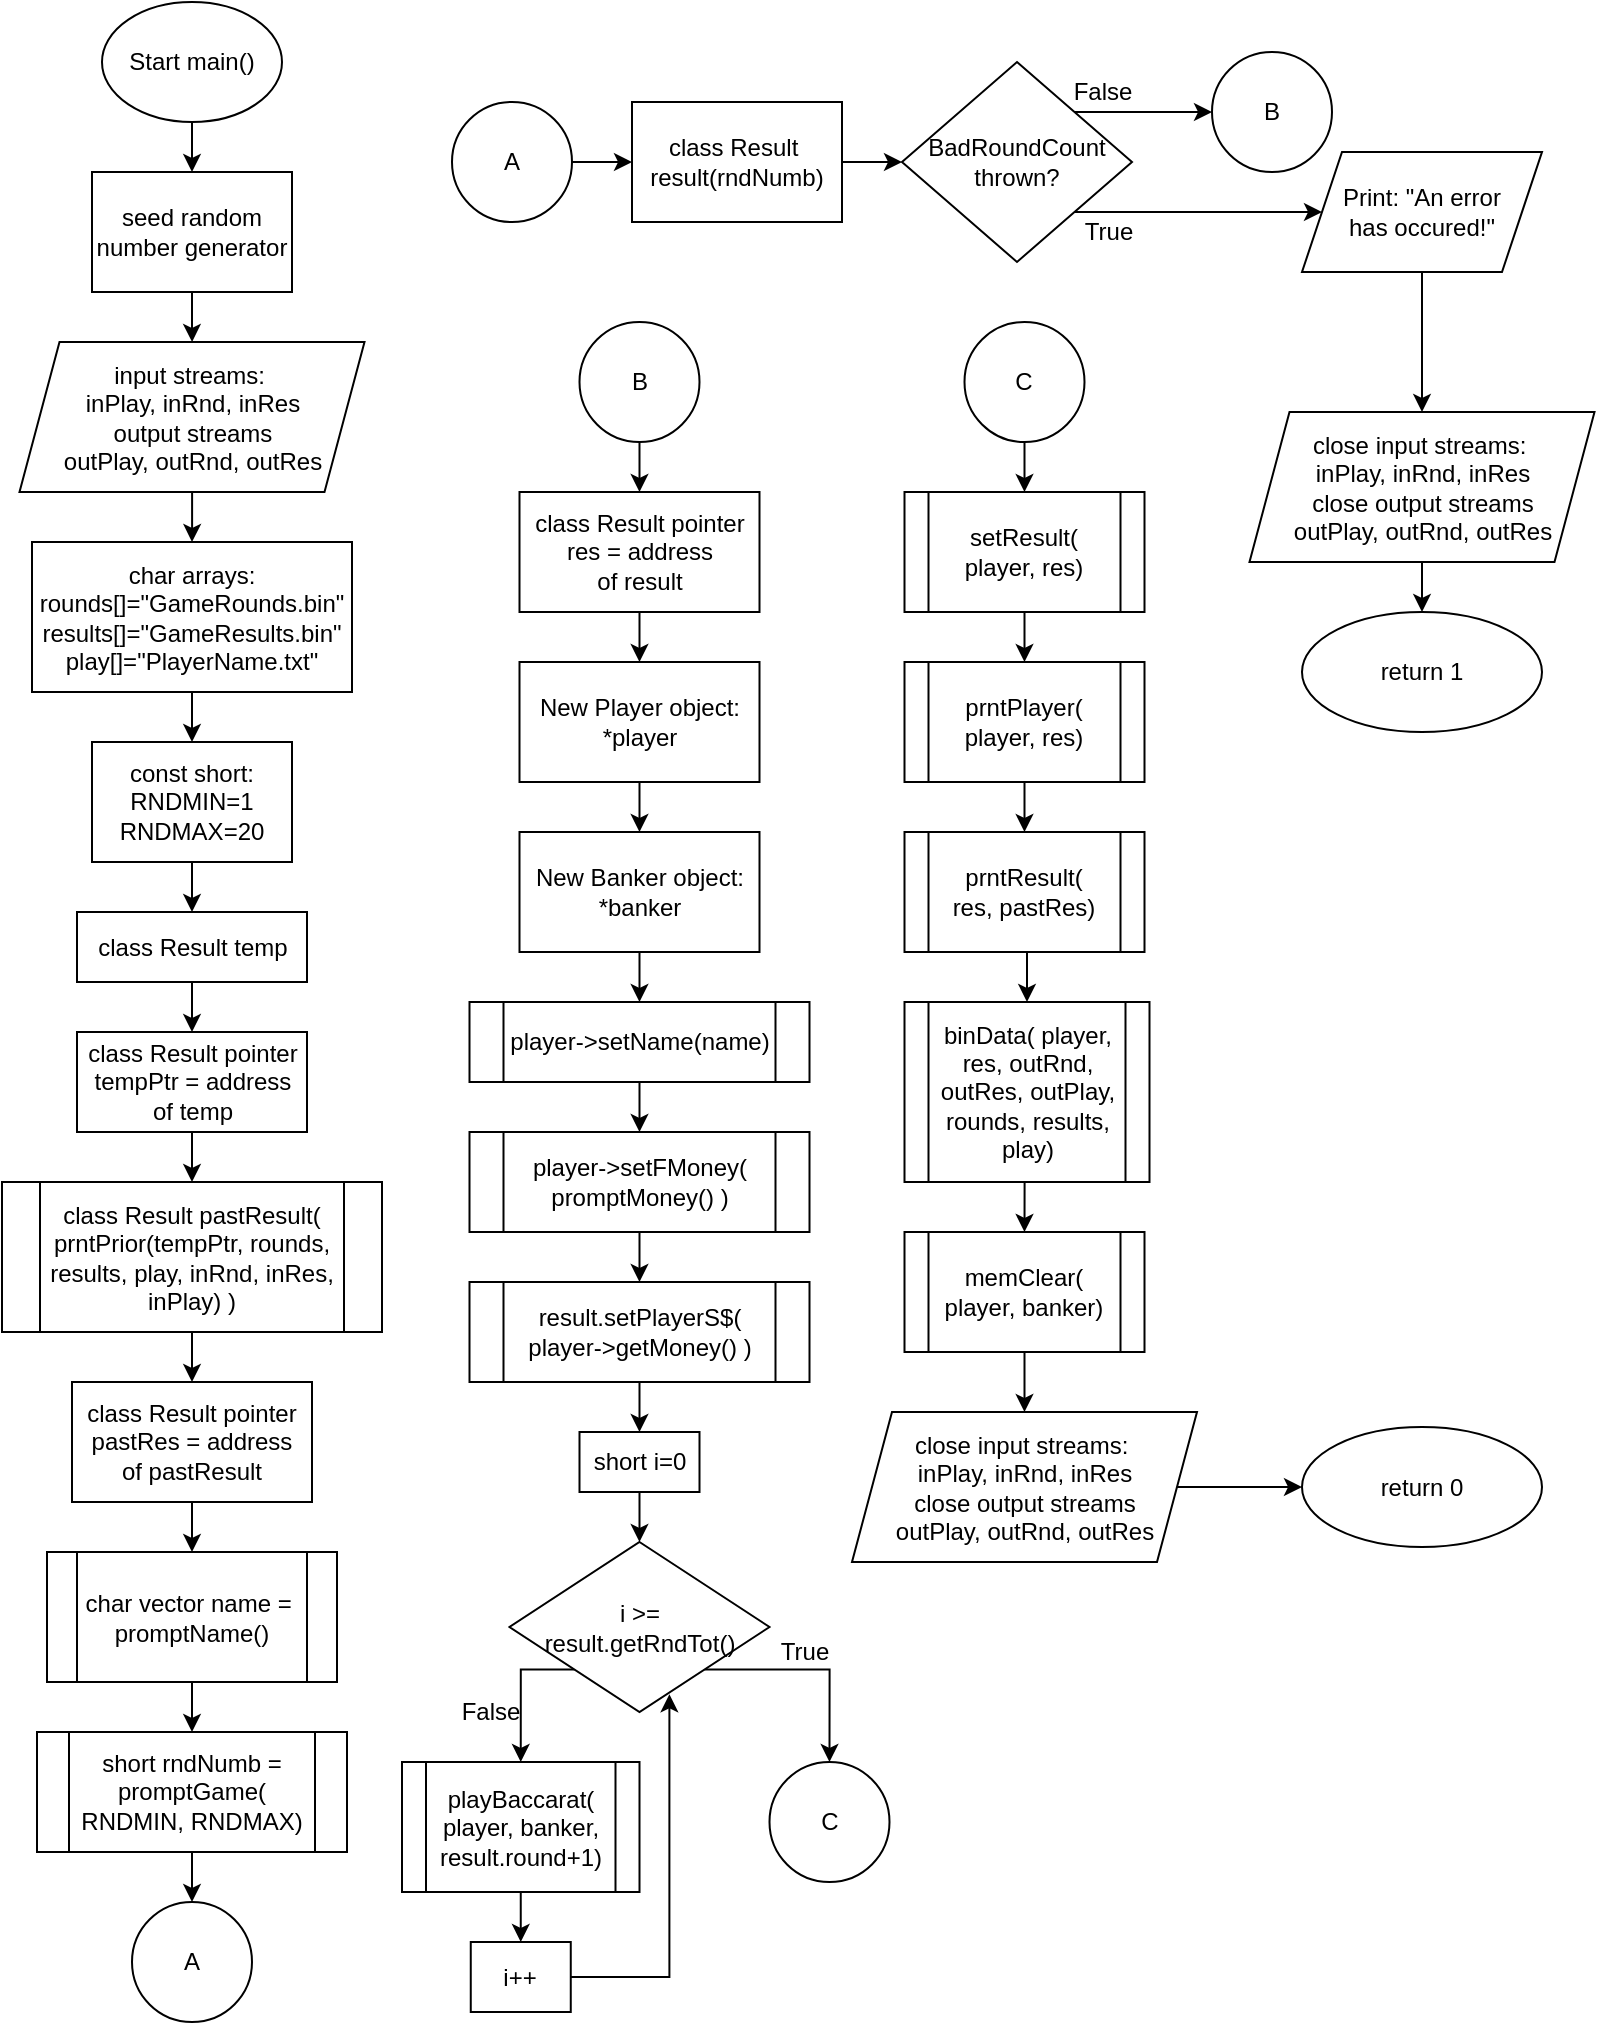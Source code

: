 <mxfile version="14.6.13" type="device" pages="2"><diagram id="oAMzhx9rDf8XQHEQ2pfY" name="Page-1"><mxGraphModel dx="1185" dy="673" grid="1" gridSize="5" guides="1" tooltips="1" connect="1" arrows="1" fold="1" page="1" pageScale="1" pageWidth="850" pageHeight="1100" math="0" shadow="0"><root><mxCell id="0"/><mxCell id="1" parent="0"/><mxCell id="jZcVyzIM0asL1sxj79M9-48" style="edgeStyle=orthogonalEdgeStyle;rounded=0;orthogonalLoop=1;jettySize=auto;html=1;exitX=0.5;exitY=1;exitDx=0;exitDy=0;entryX=0.5;entryY=0;entryDx=0;entryDy=0;" edge="1" parent="1" source="jZcVyzIM0asL1sxj79M9-1" target="jZcVyzIM0asL1sxj79M9-2"><mxGeometry relative="1" as="geometry"/></mxCell><mxCell id="jZcVyzIM0asL1sxj79M9-1" value="Start main()" style="ellipse;whiteSpace=wrap;html=1;" vertex="1" parent="1"><mxGeometry x="85" y="30" width="90" height="60" as="geometry"/></mxCell><mxCell id="jZcVyzIM0asL1sxj79M9-49" value="" style="edgeStyle=orthogonalEdgeStyle;rounded=0;orthogonalLoop=1;jettySize=auto;html=1;" edge="1" parent="1" source="jZcVyzIM0asL1sxj79M9-2" target="jZcVyzIM0asL1sxj79M9-4"><mxGeometry relative="1" as="geometry"/></mxCell><mxCell id="jZcVyzIM0asL1sxj79M9-2" value="seed random number generator" style="whiteSpace=wrap;html=1;" vertex="1" parent="1"><mxGeometry x="80" y="115" width="100" height="60" as="geometry"/></mxCell><mxCell id="jZcVyzIM0asL1sxj79M9-50" value="" style="edgeStyle=orthogonalEdgeStyle;rounded=0;orthogonalLoop=1;jettySize=auto;html=1;" edge="1" parent="1" source="jZcVyzIM0asL1sxj79M9-4" target="jZcVyzIM0asL1sxj79M9-5"><mxGeometry relative="1" as="geometry"/></mxCell><mxCell id="jZcVyzIM0asL1sxj79M9-4" value="&lt;div&gt;input streams:&amp;nbsp;&lt;/div&gt;&lt;div&gt;inPlay,&amp;nbsp;&lt;span&gt;inRnd,&amp;nbsp;&lt;/span&gt;&lt;span&gt;inRes&lt;/span&gt;&lt;/div&gt;&lt;div&gt;output streams&lt;/div&gt;&lt;div&gt;outPlay,&amp;nbsp;&lt;span&gt;outRnd,&lt;/span&gt;&lt;span&gt;&amp;nbsp;outRes&lt;/span&gt;&lt;/div&gt;" style="shape=parallelogram;perimeter=parallelogramPerimeter;whiteSpace=wrap;html=1;fixedSize=1;" vertex="1" parent="1"><mxGeometry x="43.75" y="200" width="172.5" height="75" as="geometry"/></mxCell><mxCell id="jZcVyzIM0asL1sxj79M9-51" value="" style="edgeStyle=orthogonalEdgeStyle;rounded=0;orthogonalLoop=1;jettySize=auto;html=1;entryX=0.5;entryY=0;entryDx=0;entryDy=0;" edge="1" parent="1" source="jZcVyzIM0asL1sxj79M9-5" target="jZcVyzIM0asL1sxj79M9-6"><mxGeometry relative="1" as="geometry"/></mxCell><mxCell id="jZcVyzIM0asL1sxj79M9-5" value="char arrays:&lt;br&gt;rounds[]=&quot;GameRounds.bin&quot;&lt;br&gt;results[]=&quot;GameResults.bin&quot;&lt;br&gt;play[]=&quot;PlayerName.txt&quot;" style="whiteSpace=wrap;html=1;" vertex="1" parent="1"><mxGeometry x="50" y="300" width="160" height="75" as="geometry"/></mxCell><mxCell id="jZcVyzIM0asL1sxj79M9-52" value="" style="edgeStyle=orthogonalEdgeStyle;rounded=0;orthogonalLoop=1;jettySize=auto;html=1;entryX=0.5;entryY=0;entryDx=0;entryDy=0;" edge="1" parent="1" source="jZcVyzIM0asL1sxj79M9-6" target="jZcVyzIM0asL1sxj79M9-7"><mxGeometry relative="1" as="geometry"/></mxCell><mxCell id="jZcVyzIM0asL1sxj79M9-6" value="const short:&lt;br&gt;RNDMIN=1&lt;br&gt;RNDMAX=20" style="whiteSpace=wrap;html=1;" vertex="1" parent="1"><mxGeometry x="80" y="400" width="100" height="60" as="geometry"/></mxCell><mxCell id="jZcVyzIM0asL1sxj79M9-53" style="edgeStyle=orthogonalEdgeStyle;rounded=0;orthogonalLoop=1;jettySize=auto;html=1;exitX=0.5;exitY=1;exitDx=0;exitDy=0;entryX=0.5;entryY=0;entryDx=0;entryDy=0;" edge="1" parent="1" source="jZcVyzIM0asL1sxj79M9-7" target="jZcVyzIM0asL1sxj79M9-8"><mxGeometry relative="1" as="geometry"/></mxCell><mxCell id="jZcVyzIM0asL1sxj79M9-7" value="class Result temp" style="whiteSpace=wrap;html=1;" vertex="1" parent="1"><mxGeometry x="72.5" y="485" width="115" height="35" as="geometry"/></mxCell><mxCell id="jZcVyzIM0asL1sxj79M9-54" style="edgeStyle=orthogonalEdgeStyle;rounded=0;orthogonalLoop=1;jettySize=auto;html=1;exitX=0.5;exitY=1;exitDx=0;exitDy=0;entryX=0.5;entryY=0;entryDx=0;entryDy=0;" edge="1" parent="1" source="jZcVyzIM0asL1sxj79M9-8" target="jZcVyzIM0asL1sxj79M9-9"><mxGeometry relative="1" as="geometry"/></mxCell><mxCell id="jZcVyzIM0asL1sxj79M9-8" value="class Result pointer tempPtr = address &lt;br&gt;of temp" style="whiteSpace=wrap;html=1;" vertex="1" parent="1"><mxGeometry x="72.5" y="545" width="115" height="50" as="geometry"/></mxCell><mxCell id="jZcVyzIM0asL1sxj79M9-55" style="edgeStyle=orthogonalEdgeStyle;rounded=0;orthogonalLoop=1;jettySize=auto;html=1;exitX=0.5;exitY=1;exitDx=0;exitDy=0;entryX=0.5;entryY=0;entryDx=0;entryDy=0;" edge="1" parent="1" source="jZcVyzIM0asL1sxj79M9-9" target="jZcVyzIM0asL1sxj79M9-10"><mxGeometry relative="1" as="geometry"/></mxCell><mxCell id="jZcVyzIM0asL1sxj79M9-9" value="class Result pastResult( prntPrior(tempPtr, rounds, results, play, inRnd, inRes, inPlay) )" style="shape=process;whiteSpace=wrap;html=1;backgroundOutline=1;" vertex="1" parent="1"><mxGeometry x="35" y="620" width="190" height="75" as="geometry"/></mxCell><mxCell id="jZcVyzIM0asL1sxj79M9-56" style="edgeStyle=orthogonalEdgeStyle;rounded=0;orthogonalLoop=1;jettySize=auto;html=1;exitX=0.5;exitY=1;exitDx=0;exitDy=0;entryX=0.5;entryY=0;entryDx=0;entryDy=0;" edge="1" parent="1" source="jZcVyzIM0asL1sxj79M9-10" target="jZcVyzIM0asL1sxj79M9-11"><mxGeometry relative="1" as="geometry"/></mxCell><mxCell id="jZcVyzIM0asL1sxj79M9-10" value="class Result pointer pastRes = address &lt;br&gt;of pastResult" style="whiteSpace=wrap;html=1;" vertex="1" parent="1"><mxGeometry x="70" y="720" width="120" height="60" as="geometry"/></mxCell><mxCell id="jZcVyzIM0asL1sxj79M9-57" style="edgeStyle=orthogonalEdgeStyle;rounded=0;orthogonalLoop=1;jettySize=auto;html=1;exitX=0.5;exitY=1;exitDx=0;exitDy=0;entryX=0.5;entryY=0;entryDx=0;entryDy=0;" edge="1" parent="1" source="jZcVyzIM0asL1sxj79M9-11" target="jZcVyzIM0asL1sxj79M9-12"><mxGeometry relative="1" as="geometry"/></mxCell><mxCell id="jZcVyzIM0asL1sxj79M9-11" value="char vector name =&amp;nbsp;&lt;br&gt;promptName()" style="shape=process;whiteSpace=wrap;html=1;backgroundOutline=1;" vertex="1" parent="1"><mxGeometry x="57.5" y="805" width="145" height="65" as="geometry"/></mxCell><mxCell id="jZcVyzIM0asL1sxj79M9-58" style="edgeStyle=orthogonalEdgeStyle;rounded=0;orthogonalLoop=1;jettySize=auto;html=1;exitX=0.5;exitY=1;exitDx=0;exitDy=0;entryX=0.5;entryY=0;entryDx=0;entryDy=0;" edge="1" parent="1" source="jZcVyzIM0asL1sxj79M9-12" target="jZcVyzIM0asL1sxj79M9-13"><mxGeometry relative="1" as="geometry"/></mxCell><mxCell id="jZcVyzIM0asL1sxj79M9-12" value="short rndNumb =&lt;br&gt;promptGame(&lt;br&gt;RNDMIN, RNDMAX)" style="shape=process;whiteSpace=wrap;html=1;backgroundOutline=1;" vertex="1" parent="1"><mxGeometry x="52.5" y="895" width="155" height="60" as="geometry"/></mxCell><mxCell id="jZcVyzIM0asL1sxj79M9-13" value="A" style="ellipse;whiteSpace=wrap;html=1;" vertex="1" parent="1"><mxGeometry x="100" y="980" width="60" height="60" as="geometry"/></mxCell><mxCell id="jZcVyzIM0asL1sxj79M9-59" style="edgeStyle=orthogonalEdgeStyle;rounded=0;orthogonalLoop=1;jettySize=auto;html=1;exitX=1;exitY=0.5;exitDx=0;exitDy=0;entryX=0;entryY=0.5;entryDx=0;entryDy=0;" edge="1" parent="1" source="jZcVyzIM0asL1sxj79M9-14" target="jZcVyzIM0asL1sxj79M9-15"><mxGeometry relative="1" as="geometry"/></mxCell><mxCell id="jZcVyzIM0asL1sxj79M9-14" value="A" style="ellipse;whiteSpace=wrap;html=1;" vertex="1" parent="1"><mxGeometry x="260" y="80" width="60" height="60" as="geometry"/></mxCell><mxCell id="jZcVyzIM0asL1sxj79M9-60" style="edgeStyle=orthogonalEdgeStyle;rounded=0;orthogonalLoop=1;jettySize=auto;html=1;exitX=1;exitY=0.5;exitDx=0;exitDy=0;entryX=0;entryY=0.5;entryDx=0;entryDy=0;" edge="1" parent="1" source="jZcVyzIM0asL1sxj79M9-15" target="jZcVyzIM0asL1sxj79M9-16"><mxGeometry relative="1" as="geometry"/></mxCell><mxCell id="jZcVyzIM0asL1sxj79M9-15" value="class Result&amp;nbsp;&lt;br&gt;result(rndNumb)" style="whiteSpace=wrap;html=1;" vertex="1" parent="1"><mxGeometry x="350" y="80" width="105" height="60" as="geometry"/></mxCell><mxCell id="jZcVyzIM0asL1sxj79M9-61" style="edgeStyle=orthogonalEdgeStyle;rounded=0;orthogonalLoop=1;jettySize=auto;html=1;exitX=1;exitY=0;exitDx=0;exitDy=0;entryX=0;entryY=0.5;entryDx=0;entryDy=0;" edge="1" parent="1" source="jZcVyzIM0asL1sxj79M9-16" target="jZcVyzIM0asL1sxj79M9-17"><mxGeometry relative="1" as="geometry"/></mxCell><mxCell id="jZcVyzIM0asL1sxj79M9-65" style="edgeStyle=orthogonalEdgeStyle;rounded=0;orthogonalLoop=1;jettySize=auto;html=1;exitX=1;exitY=1;exitDx=0;exitDy=0;entryX=0;entryY=0.5;entryDx=0;entryDy=0;" edge="1" parent="1" source="jZcVyzIM0asL1sxj79M9-16" target="jZcVyzIM0asL1sxj79M9-64"><mxGeometry relative="1" as="geometry"/></mxCell><mxCell id="jZcVyzIM0asL1sxj79M9-16" value="BadRoundCount&lt;br&gt;thrown?" style="rhombus;whiteSpace=wrap;html=1;" vertex="1" parent="1"><mxGeometry x="485" y="60" width="115" height="100" as="geometry"/></mxCell><mxCell id="jZcVyzIM0asL1sxj79M9-17" value="B" style="ellipse;whiteSpace=wrap;html=1;" vertex="1" parent="1"><mxGeometry x="640" y="55" width="60" height="60" as="geometry"/></mxCell><mxCell id="jZcVyzIM0asL1sxj79M9-68" style="edgeStyle=orthogonalEdgeStyle;rounded=0;orthogonalLoop=1;jettySize=auto;html=1;exitX=0.5;exitY=1;exitDx=0;exitDy=0;entryX=0.5;entryY=0;entryDx=0;entryDy=0;" edge="1" parent="1" source="jZcVyzIM0asL1sxj79M9-19" target="jZcVyzIM0asL1sxj79M9-22"><mxGeometry relative="1" as="geometry"/></mxCell><mxCell id="jZcVyzIM0asL1sxj79M9-19" value="B" style="ellipse;whiteSpace=wrap;html=1;" vertex="1" parent="1"><mxGeometry x="323.75" y="190" width="60" height="60" as="geometry"/></mxCell><mxCell id="jZcVyzIM0asL1sxj79M9-21" value="return 1" style="ellipse;whiteSpace=wrap;html=1;" vertex="1" parent="1"><mxGeometry x="685" y="335" width="120" height="60" as="geometry"/></mxCell><mxCell id="jZcVyzIM0asL1sxj79M9-69" style="edgeStyle=orthogonalEdgeStyle;rounded=0;orthogonalLoop=1;jettySize=auto;html=1;exitX=0.5;exitY=1;exitDx=0;exitDy=0;entryX=0.5;entryY=0;entryDx=0;entryDy=0;" edge="1" parent="1" source="jZcVyzIM0asL1sxj79M9-22" target="jZcVyzIM0asL1sxj79M9-23"><mxGeometry relative="1" as="geometry"/></mxCell><mxCell id="jZcVyzIM0asL1sxj79M9-22" value="class Result pointer res = address &lt;br&gt;of result" style="whiteSpace=wrap;html=1;" vertex="1" parent="1"><mxGeometry x="293.75" y="275" width="120" height="60" as="geometry"/></mxCell><mxCell id="jZcVyzIM0asL1sxj79M9-70" style="edgeStyle=orthogonalEdgeStyle;rounded=0;orthogonalLoop=1;jettySize=auto;html=1;exitX=0.5;exitY=1;exitDx=0;exitDy=0;entryX=0.5;entryY=0;entryDx=0;entryDy=0;" edge="1" parent="1" source="jZcVyzIM0asL1sxj79M9-23" target="jZcVyzIM0asL1sxj79M9-24"><mxGeometry relative="1" as="geometry"/></mxCell><mxCell id="jZcVyzIM0asL1sxj79M9-23" value="New Player object:&lt;br&gt;*player" style="whiteSpace=wrap;html=1;" vertex="1" parent="1"><mxGeometry x="293.75" y="360" width="120" height="60" as="geometry"/></mxCell><mxCell id="jZcVyzIM0asL1sxj79M9-71" style="edgeStyle=orthogonalEdgeStyle;rounded=0;orthogonalLoop=1;jettySize=auto;html=1;exitX=0.5;exitY=1;exitDx=0;exitDy=0;entryX=0.5;entryY=0;entryDx=0;entryDy=0;" edge="1" parent="1" source="jZcVyzIM0asL1sxj79M9-24" target="jZcVyzIM0asL1sxj79M9-25"><mxGeometry relative="1" as="geometry"/></mxCell><mxCell id="jZcVyzIM0asL1sxj79M9-24" value="New Banker object:&lt;br&gt;*banker" style="whiteSpace=wrap;html=1;" vertex="1" parent="1"><mxGeometry x="293.75" y="445" width="120" height="60" as="geometry"/></mxCell><mxCell id="jZcVyzIM0asL1sxj79M9-72" style="edgeStyle=orthogonalEdgeStyle;rounded=0;orthogonalLoop=1;jettySize=auto;html=1;exitX=0.5;exitY=1;exitDx=0;exitDy=0;entryX=0.5;entryY=0;entryDx=0;entryDy=0;" edge="1" parent="1" source="jZcVyzIM0asL1sxj79M9-25" target="jZcVyzIM0asL1sxj79M9-26"><mxGeometry relative="1" as="geometry"/></mxCell><mxCell id="jZcVyzIM0asL1sxj79M9-25" value="player-&amp;gt;setName(name)" style="shape=process;whiteSpace=wrap;html=1;backgroundOutline=1;" vertex="1" parent="1"><mxGeometry x="268.75" y="530" width="170" height="40" as="geometry"/></mxCell><mxCell id="jZcVyzIM0asL1sxj79M9-73" style="edgeStyle=orthogonalEdgeStyle;rounded=0;orthogonalLoop=1;jettySize=auto;html=1;exitX=0.5;exitY=1;exitDx=0;exitDy=0;entryX=0.5;entryY=0;entryDx=0;entryDy=0;" edge="1" parent="1" source="jZcVyzIM0asL1sxj79M9-26" target="jZcVyzIM0asL1sxj79M9-27"><mxGeometry relative="1" as="geometry"/></mxCell><mxCell id="jZcVyzIM0asL1sxj79M9-26" value="player-&amp;gt;setFMoney(&lt;br&gt;promptMoney() )" style="shape=process;whiteSpace=wrap;html=1;backgroundOutline=1;" vertex="1" parent="1"><mxGeometry x="268.75" y="595" width="170" height="50" as="geometry"/></mxCell><mxCell id="jZcVyzIM0asL1sxj79M9-74" style="edgeStyle=orthogonalEdgeStyle;rounded=0;orthogonalLoop=1;jettySize=auto;html=1;exitX=0.5;exitY=1;exitDx=0;exitDy=0;entryX=0.5;entryY=0;entryDx=0;entryDy=0;" edge="1" parent="1" source="jZcVyzIM0asL1sxj79M9-27" target="jZcVyzIM0asL1sxj79M9-28"><mxGeometry relative="1" as="geometry"/></mxCell><mxCell id="jZcVyzIM0asL1sxj79M9-27" value="result.setPlayerS$(&lt;br&gt;player-&amp;gt;getMoney() )" style="shape=process;whiteSpace=wrap;html=1;backgroundOutline=1;" vertex="1" parent="1"><mxGeometry x="268.75" y="670" width="170" height="50" as="geometry"/></mxCell><mxCell id="jZcVyzIM0asL1sxj79M9-75" style="edgeStyle=orthogonalEdgeStyle;rounded=0;orthogonalLoop=1;jettySize=auto;html=1;exitX=0.5;exitY=1;exitDx=0;exitDy=0;entryX=0.5;entryY=0;entryDx=0;entryDy=0;" edge="1" parent="1" source="jZcVyzIM0asL1sxj79M9-28" target="jZcVyzIM0asL1sxj79M9-29"><mxGeometry relative="1" as="geometry"/></mxCell><mxCell id="jZcVyzIM0asL1sxj79M9-28" value="short i=0" style="whiteSpace=wrap;html=1;" vertex="1" parent="1"><mxGeometry x="323.75" y="745" width="60" height="30" as="geometry"/></mxCell><mxCell id="jZcVyzIM0asL1sxj79M9-32" style="edgeStyle=orthogonalEdgeStyle;rounded=0;orthogonalLoop=1;jettySize=auto;html=1;exitX=0;exitY=1;exitDx=0;exitDy=0;entryX=0.5;entryY=0;entryDx=0;entryDy=0;" edge="1" parent="1" source="jZcVyzIM0asL1sxj79M9-29" target="jZcVyzIM0asL1sxj79M9-30"><mxGeometry relative="1" as="geometry"><Array as="points"><mxPoint x="294.75" y="864"/></Array></mxGeometry></mxCell><mxCell id="jZcVyzIM0asL1sxj79M9-38" style="edgeStyle=orthogonalEdgeStyle;rounded=0;orthogonalLoop=1;jettySize=auto;html=1;exitX=1;exitY=1;exitDx=0;exitDy=0;entryX=0.5;entryY=0;entryDx=0;entryDy=0;" edge="1" parent="1" source="jZcVyzIM0asL1sxj79M9-29" target="jZcVyzIM0asL1sxj79M9-37"><mxGeometry relative="1" as="geometry"><Array as="points"><mxPoint x="448.75" y="864"/></Array></mxGeometry></mxCell><mxCell id="jZcVyzIM0asL1sxj79M9-29" value="i &amp;gt;=&lt;br&gt;result.getRndTot()" style="rhombus;whiteSpace=wrap;html=1;" vertex="1" parent="1"><mxGeometry x="288.75" y="800" width="130" height="85" as="geometry"/></mxCell><mxCell id="jZcVyzIM0asL1sxj79M9-33" style="edgeStyle=orthogonalEdgeStyle;rounded=0;orthogonalLoop=1;jettySize=auto;html=1;exitX=0.5;exitY=1;exitDx=0;exitDy=0;entryX=0.5;entryY=0;entryDx=0;entryDy=0;" edge="1" parent="1" source="jZcVyzIM0asL1sxj79M9-30" target="jZcVyzIM0asL1sxj79M9-31"><mxGeometry relative="1" as="geometry"/></mxCell><mxCell id="jZcVyzIM0asL1sxj79M9-30" value="playBaccarat(&lt;br&gt;player, banker, result.round+1)" style="shape=process;whiteSpace=wrap;html=1;backgroundOutline=1;" vertex="1" parent="1"><mxGeometry x="235" y="910" width="118.75" height="65" as="geometry"/></mxCell><mxCell id="jZcVyzIM0asL1sxj79M9-35" style="edgeStyle=orthogonalEdgeStyle;rounded=0;orthogonalLoop=1;jettySize=auto;html=1;exitX=1;exitY=0.5;exitDx=0;exitDy=0;entryX=0.615;entryY=0.896;entryDx=0;entryDy=0;entryPerimeter=0;" edge="1" parent="1" source="jZcVyzIM0asL1sxj79M9-31" target="jZcVyzIM0asL1sxj79M9-29"><mxGeometry relative="1" as="geometry"/></mxCell><mxCell id="jZcVyzIM0asL1sxj79M9-31" value="i++" style="whiteSpace=wrap;html=1;" vertex="1" parent="1"><mxGeometry x="269.38" y="1000" width="50" height="35" as="geometry"/></mxCell><mxCell id="jZcVyzIM0asL1sxj79M9-34" value="False" style="text;html=1;align=center;verticalAlign=middle;resizable=0;points=[];autosize=1;strokeColor=none;" vertex="1" parent="1"><mxGeometry x="258.75" y="875" width="40" height="20" as="geometry"/></mxCell><mxCell id="jZcVyzIM0asL1sxj79M9-37" value="C" style="ellipse;whiteSpace=wrap;html=1;" vertex="1" parent="1"><mxGeometry x="418.75" y="910" width="60" height="60" as="geometry"/></mxCell><mxCell id="jZcVyzIM0asL1sxj79M9-76" style="edgeStyle=orthogonalEdgeStyle;rounded=0;orthogonalLoop=1;jettySize=auto;html=1;exitX=0.5;exitY=1;exitDx=0;exitDy=0;entryX=0.5;entryY=0;entryDx=0;entryDy=0;" edge="1" parent="1" source="jZcVyzIM0asL1sxj79M9-39" target="jZcVyzIM0asL1sxj79M9-41"><mxGeometry relative="1" as="geometry"/></mxCell><mxCell id="jZcVyzIM0asL1sxj79M9-39" value="C" style="ellipse;whiteSpace=wrap;html=1;" vertex="1" parent="1"><mxGeometry x="516.25" y="190" width="60" height="60" as="geometry"/></mxCell><mxCell id="jZcVyzIM0asL1sxj79M9-40" value="True" style="text;html=1;align=center;verticalAlign=middle;resizable=0;points=[];autosize=1;strokeColor=none;" vertex="1" parent="1"><mxGeometry x="418.75" y="845" width="35" height="20" as="geometry"/></mxCell><mxCell id="jZcVyzIM0asL1sxj79M9-77" style="edgeStyle=orthogonalEdgeStyle;rounded=0;orthogonalLoop=1;jettySize=auto;html=1;exitX=0.5;exitY=1;exitDx=0;exitDy=0;entryX=0.5;entryY=0;entryDx=0;entryDy=0;" edge="1" parent="1" source="jZcVyzIM0asL1sxj79M9-41" target="jZcVyzIM0asL1sxj79M9-42"><mxGeometry relative="1" as="geometry"/></mxCell><mxCell id="jZcVyzIM0asL1sxj79M9-41" value="setResult(&lt;br&gt;player, res)" style="shape=process;whiteSpace=wrap;html=1;backgroundOutline=1;" vertex="1" parent="1"><mxGeometry x="486.25" y="275" width="120" height="60" as="geometry"/></mxCell><mxCell id="jZcVyzIM0asL1sxj79M9-78" style="edgeStyle=orthogonalEdgeStyle;rounded=0;orthogonalLoop=1;jettySize=auto;html=1;exitX=0.5;exitY=1;exitDx=0;exitDy=0;entryX=0.5;entryY=0;entryDx=0;entryDy=0;" edge="1" parent="1" source="jZcVyzIM0asL1sxj79M9-42" target="jZcVyzIM0asL1sxj79M9-43"><mxGeometry relative="1" as="geometry"/></mxCell><mxCell id="jZcVyzIM0asL1sxj79M9-42" value="prntPlayer(&lt;br&gt;player, res)" style="shape=process;whiteSpace=wrap;html=1;backgroundOutline=1;" vertex="1" parent="1"><mxGeometry x="486.25" y="360" width="120" height="60" as="geometry"/></mxCell><mxCell id="jZcVyzIM0asL1sxj79M9-79" style="edgeStyle=orthogonalEdgeStyle;rounded=0;orthogonalLoop=1;jettySize=auto;html=1;exitX=0.5;exitY=1;exitDx=0;exitDy=0;entryX=0.5;entryY=0;entryDx=0;entryDy=0;" edge="1" parent="1" source="jZcVyzIM0asL1sxj79M9-43" target="jZcVyzIM0asL1sxj79M9-44"><mxGeometry relative="1" as="geometry"/></mxCell><mxCell id="jZcVyzIM0asL1sxj79M9-43" value="prntResult(&lt;br&gt;res, pastRes)" style="shape=process;whiteSpace=wrap;html=1;backgroundOutline=1;" vertex="1" parent="1"><mxGeometry x="486.25" y="445" width="120" height="60" as="geometry"/></mxCell><mxCell id="jZcVyzIM0asL1sxj79M9-80" style="edgeStyle=orthogonalEdgeStyle;rounded=0;orthogonalLoop=1;jettySize=auto;html=1;exitX=0.5;exitY=1;exitDx=0;exitDy=0;entryX=0.5;entryY=0;entryDx=0;entryDy=0;" edge="1" parent="1" source="jZcVyzIM0asL1sxj79M9-44" target="jZcVyzIM0asL1sxj79M9-45"><mxGeometry relative="1" as="geometry"/></mxCell><mxCell id="jZcVyzIM0asL1sxj79M9-44" value="binData( player, res, outRnd, outRes, outPlay, rounds, results, play)" style="shape=process;whiteSpace=wrap;html=1;backgroundOutline=1;" vertex="1" parent="1"><mxGeometry x="486.25" y="530" width="122.5" height="90" as="geometry"/></mxCell><mxCell id="jZcVyzIM0asL1sxj79M9-81" style="edgeStyle=orthogonalEdgeStyle;rounded=0;orthogonalLoop=1;jettySize=auto;html=1;exitX=0.5;exitY=1;exitDx=0;exitDy=0;entryX=0.5;entryY=0;entryDx=0;entryDy=0;" edge="1" parent="1" source="jZcVyzIM0asL1sxj79M9-45" target="jZcVyzIM0asL1sxj79M9-46"><mxGeometry relative="1" as="geometry"/></mxCell><mxCell id="jZcVyzIM0asL1sxj79M9-45" value="memClear(&lt;br&gt;player, banker)" style="shape=process;whiteSpace=wrap;html=1;backgroundOutline=1;" vertex="1" parent="1"><mxGeometry x="486.25" y="645" width="120" height="60" as="geometry"/></mxCell><mxCell id="jZcVyzIM0asL1sxj79M9-82" style="edgeStyle=orthogonalEdgeStyle;rounded=0;orthogonalLoop=1;jettySize=auto;html=1;exitX=1;exitY=0.5;exitDx=0;exitDy=0;entryX=0;entryY=0.5;entryDx=0;entryDy=0;" edge="1" parent="1" source="jZcVyzIM0asL1sxj79M9-46" target="jZcVyzIM0asL1sxj79M9-47"><mxGeometry relative="1" as="geometry"/></mxCell><mxCell id="jZcVyzIM0asL1sxj79M9-46" value="&lt;div&gt;close input streams:&amp;nbsp;&lt;/div&gt;&lt;div&gt;inPlay,&amp;nbsp;&lt;span&gt;inRnd,&amp;nbsp;&lt;/span&gt;&lt;span&gt;inRes&lt;/span&gt;&lt;/div&gt;&lt;div&gt;close output streams&lt;/div&gt;&lt;div&gt;outPlay,&amp;nbsp;&lt;span&gt;outRnd,&lt;/span&gt;&lt;span&gt;&amp;nbsp;outRes&lt;/span&gt;&lt;/div&gt;" style="shape=parallelogram;perimeter=parallelogramPerimeter;whiteSpace=wrap;html=1;fixedSize=1;" vertex="1" parent="1"><mxGeometry x="460" y="735" width="172.5" height="75" as="geometry"/></mxCell><mxCell id="jZcVyzIM0asL1sxj79M9-47" value="return 0" style="ellipse;whiteSpace=wrap;html=1;" vertex="1" parent="1"><mxGeometry x="685" y="742.5" width="120" height="60" as="geometry"/></mxCell><mxCell id="jZcVyzIM0asL1sxj79M9-67" style="edgeStyle=orthogonalEdgeStyle;rounded=0;orthogonalLoop=1;jettySize=auto;html=1;exitX=0.5;exitY=1;exitDx=0;exitDy=0;entryX=0.5;entryY=0;entryDx=0;entryDy=0;" edge="1" parent="1" source="jZcVyzIM0asL1sxj79M9-63" target="jZcVyzIM0asL1sxj79M9-21"><mxGeometry relative="1" as="geometry"/></mxCell><mxCell id="jZcVyzIM0asL1sxj79M9-63" value="&lt;div&gt;close input streams:&amp;nbsp;&lt;/div&gt;&lt;div&gt;inPlay,&amp;nbsp;&lt;span&gt;inRnd,&amp;nbsp;&lt;/span&gt;&lt;span&gt;inRes&lt;/span&gt;&lt;/div&gt;&lt;div&gt;close output streams&lt;/div&gt;&lt;div&gt;outPlay,&amp;nbsp;&lt;span&gt;outRnd,&lt;/span&gt;&lt;span&gt;&amp;nbsp;outRes&lt;/span&gt;&lt;/div&gt;" style="shape=parallelogram;perimeter=parallelogramPerimeter;whiteSpace=wrap;html=1;fixedSize=1;" vertex="1" parent="1"><mxGeometry x="658.75" y="235" width="172.5" height="75" as="geometry"/></mxCell><mxCell id="jZcVyzIM0asL1sxj79M9-66" style="edgeStyle=orthogonalEdgeStyle;rounded=0;orthogonalLoop=1;jettySize=auto;html=1;exitX=0.5;exitY=1;exitDx=0;exitDy=0;entryX=0.5;entryY=0;entryDx=0;entryDy=0;" edge="1" parent="1" source="jZcVyzIM0asL1sxj79M9-64" target="jZcVyzIM0asL1sxj79M9-63"><mxGeometry relative="1" as="geometry"/></mxCell><mxCell id="jZcVyzIM0asL1sxj79M9-64" value="Print: &quot;An error &lt;br&gt;has occured!&quot;" style="shape=parallelogram;perimeter=parallelogramPerimeter;whiteSpace=wrap;html=1;fixedSize=1;" vertex="1" parent="1"><mxGeometry x="685" y="105" width="120" height="60" as="geometry"/></mxCell><mxCell id="jZcVyzIM0asL1sxj79M9-83" value="False" style="text;html=1;align=center;verticalAlign=middle;resizable=0;points=[];autosize=1;strokeColor=none;" vertex="1" parent="1"><mxGeometry x="565" y="65" width="40" height="20" as="geometry"/></mxCell><mxCell id="jZcVyzIM0asL1sxj79M9-84" value="True" style="text;html=1;align=center;verticalAlign=middle;resizable=0;points=[];autosize=1;strokeColor=none;" vertex="1" parent="1"><mxGeometry x="570" y="135" width="35" height="20" as="geometry"/></mxCell></root></mxGraphModel></diagram><diagram id="8pdxW3MhYVajx6D093vp" name="Page-2"><mxGraphModel dx="1422" dy="808" grid="1" gridSize="5" guides="1" tooltips="1" connect="1" arrows="1" fold="1" page="1" pageScale="1" pageWidth="850" pageHeight="1100" math="0" shadow="0"><root><mxCell id="_bIbafjYozG09xAmBYPf-0"/><mxCell id="_bIbafjYozG09xAmBYPf-1" parent="_bIbafjYozG09xAmBYPf-0"/><mxCell id="_bIbafjYozG09xAmBYPf-10" style="edgeStyle=orthogonalEdgeStyle;rounded=0;orthogonalLoop=1;jettySize=auto;html=1;exitX=0.5;exitY=1;exitDx=0;exitDy=0;entryX=0.5;entryY=0;entryDx=0;entryDy=0;" edge="1" parent="_bIbafjYozG09xAmBYPf-1" source="_bIbafjYozG09xAmBYPf-2" target="_bIbafjYozG09xAmBYPf-3"><mxGeometry relative="1" as="geometry"/></mxCell><mxCell id="_bIbafjYozG09xAmBYPf-2" value="void adjust$( Player player, Round round)" style="shape=process;whiteSpace=wrap;html=1;backgroundOutline=1;" vertex="1" parent="_bIbafjYozG09xAmBYPf-1"><mxGeometry x="40" y="40" width="120" height="60" as="geometry"/></mxCell><mxCell id="_bIbafjYozG09xAmBYPf-11" style="edgeStyle=orthogonalEdgeStyle;rounded=0;orthogonalLoop=1;jettySize=auto;html=1;exitX=0.5;exitY=1;exitDx=0;exitDy=0;entryX=0.5;entryY=0;entryDx=0;entryDy=0;" edge="1" parent="_bIbafjYozG09xAmBYPf-1" source="_bIbafjYozG09xAmBYPf-3" target="_bIbafjYozG09xAmBYPf-4"><mxGeometry relative="1" as="geometry"/></mxCell><mxCell id="_bIbafjYozG09xAmBYPf-14" style="edgeStyle=orthogonalEdgeStyle;rounded=0;orthogonalLoop=1;jettySize=auto;html=1;exitX=1;exitY=0;exitDx=0;exitDy=0;entryX=0;entryY=0.5;entryDx=0;entryDy=0;" edge="1" parent="_bIbafjYozG09xAmBYPf-1" source="_bIbafjYozG09xAmBYPf-3" target="_bIbafjYozG09xAmBYPf-7"><mxGeometry relative="1" as="geometry"/></mxCell><mxCell id="_bIbafjYozG09xAmBYPf-3" value="round-&amp;gt;getBetType()&lt;br&gt;!=&lt;br&gt;round-&amp;gt;getResult()" style="rhombus;whiteSpace=wrap;html=1;" vertex="1" parent="_bIbafjYozG09xAmBYPf-1"><mxGeometry x="27.5" y="120" width="145" height="110" as="geometry"/></mxCell><mxCell id="_bIbafjYozG09xAmBYPf-12" style="edgeStyle=orthogonalEdgeStyle;rounded=0;orthogonalLoop=1;jettySize=auto;html=1;exitX=0.5;exitY=1;exitDx=0;exitDy=0;entryX=0.5;entryY=0;entryDx=0;entryDy=0;" edge="1" parent="_bIbafjYozG09xAmBYPf-1" source="_bIbafjYozG09xAmBYPf-4" target="_bIbafjYozG09xAmBYPf-5"><mxGeometry relative="1" as="geometry"/></mxCell><mxCell id="_bIbafjYozG09xAmBYPf-4" value="player-&amp;gt;setMoney( *player - round-&amp;gt;getBetAmnt() )" style="shape=process;whiteSpace=wrap;html=1;backgroundOutline=1;" vertex="1" parent="_bIbafjYozG09xAmBYPf-1"><mxGeometry x="5" y="255" width="190" height="55" as="geometry"/></mxCell><mxCell id="_bIbafjYozG09xAmBYPf-41" style="edgeStyle=orthogonalEdgeStyle;rounded=0;orthogonalLoop=1;jettySize=auto;html=1;exitX=1;exitY=0.5;exitDx=0;exitDy=0;entryX=0.682;entryY=0.992;entryDx=0;entryDy=0;entryPerimeter=0;" edge="1" parent="_bIbafjYozG09xAmBYPf-1" source="_bIbafjYozG09xAmBYPf-5" target="_bIbafjYozG09xAmBYPf-35"><mxGeometry relative="1" as="geometry"/></mxCell><mxCell id="_bIbafjYozG09xAmBYPf-5" value="round-&amp;gt;setPayout( &lt;br&gt;-round-&amp;gt;getBetAmnt() )" style="shape=process;whiteSpace=wrap;html=1;backgroundOutline=1;" vertex="1" parent="_bIbafjYozG09xAmBYPf-1"><mxGeometry x="5" y="335" width="190" height="55" as="geometry"/></mxCell><mxCell id="_bIbafjYozG09xAmBYPf-17" style="edgeStyle=orthogonalEdgeStyle;rounded=0;orthogonalLoop=1;jettySize=auto;html=1;exitX=0.5;exitY=1;exitDx=0;exitDy=0;entryX=0.5;entryY=0;entryDx=0;entryDy=0;" edge="1" parent="_bIbafjYozG09xAmBYPf-1" source="_bIbafjYozG09xAmBYPf-7" target="_bIbafjYozG09xAmBYPf-8"><mxGeometry relative="1" as="geometry"/></mxCell><mxCell id="_bIbafjYozG09xAmBYPf-28" style="edgeStyle=orthogonalEdgeStyle;rounded=0;orthogonalLoop=1;jettySize=auto;html=1;exitX=1;exitY=0.5;exitDx=0;exitDy=0;entryX=0;entryY=0.5;entryDx=0;entryDy=0;" edge="1" parent="_bIbafjYozG09xAmBYPf-1" source="_bIbafjYozG09xAmBYPf-7" target="_bIbafjYozG09xAmBYPf-20"><mxGeometry relative="1" as="geometry"/></mxCell><mxCell id="_bIbafjYozG09xAmBYPf-7" value="round-&amp;gt;getResult()&lt;br&gt;==PLAYER" style="rhombus;whiteSpace=wrap;html=1;" vertex="1" parent="_bIbafjYozG09xAmBYPf-1"><mxGeometry x="215" y="31.25" width="130" height="85" as="geometry"/></mxCell><mxCell id="_bIbafjYozG09xAmBYPf-26" style="edgeStyle=orthogonalEdgeStyle;rounded=0;orthogonalLoop=1;jettySize=auto;html=1;exitX=0.5;exitY=1;exitDx=0;exitDy=0;entryX=0;entryY=0.5;entryDx=0;entryDy=0;" edge="1" parent="_bIbafjYozG09xAmBYPf-1" source="_bIbafjYozG09xAmBYPf-8" target="_bIbafjYozG09xAmBYPf-24"><mxGeometry relative="1" as="geometry"/></mxCell><mxCell id="_bIbafjYozG09xAmBYPf-29" style="edgeStyle=orthogonalEdgeStyle;rounded=0;orthogonalLoop=1;jettySize=auto;html=1;exitX=1;exitY=0.5;exitDx=0;exitDy=0;entryX=0;entryY=0.5;entryDx=0;entryDy=0;" edge="1" parent="_bIbafjYozG09xAmBYPf-1" source="_bIbafjYozG09xAmBYPf-8" target="_bIbafjYozG09xAmBYPf-22"><mxGeometry relative="1" as="geometry"/></mxCell><mxCell id="_bIbafjYozG09xAmBYPf-8" value="round-&amp;gt;getResult()&lt;br&gt;==BANKER" style="rhombus;whiteSpace=wrap;html=1;" vertex="1" parent="_bIbafjYozG09xAmBYPf-1"><mxGeometry x="215" y="153.75" width="130" height="85" as="geometry"/></mxCell><mxCell id="_bIbafjYozG09xAmBYPf-15" value="True" style="text;html=1;align=center;verticalAlign=middle;resizable=0;points=[];autosize=1;strokeColor=none;" vertex="1" parent="_bIbafjYozG09xAmBYPf-1"><mxGeometry x="100" y="230" width="35" height="20" as="geometry"/></mxCell><mxCell id="_bIbafjYozG09xAmBYPf-16" value="False" style="text;html=1;align=center;verticalAlign=middle;resizable=0;points=[];autosize=1;strokeColor=none;" vertex="1" parent="_bIbafjYozG09xAmBYPf-1"><mxGeometry x="140" y="125" width="40" height="20" as="geometry"/></mxCell><mxCell id="_bIbafjYozG09xAmBYPf-18" value="False" style="text;html=1;align=center;verticalAlign=middle;resizable=0;points=[];autosize=1;strokeColor=none;" vertex="1" parent="_bIbafjYozG09xAmBYPf-1"><mxGeometry x="240" y="118.75" width="40" height="20" as="geometry"/></mxCell><mxCell id="_bIbafjYozG09xAmBYPf-33" style="edgeStyle=orthogonalEdgeStyle;rounded=0;orthogonalLoop=1;jettySize=auto;html=1;exitX=1;exitY=0.5;exitDx=0;exitDy=0;entryX=0;entryY=0.5;entryDx=0;entryDy=0;" edge="1" parent="_bIbafjYozG09xAmBYPf-1" source="_bIbafjYozG09xAmBYPf-20" target="_bIbafjYozG09xAmBYPf-21"><mxGeometry relative="1" as="geometry"/></mxCell><mxCell id="_bIbafjYozG09xAmBYPf-20" value="player-&amp;gt;setMoney( *player + round-&lt;br&gt;-&amp;gt;getBetAmnt() )" style="shape=process;whiteSpace=wrap;html=1;backgroundOutline=1;" vertex="1" parent="_bIbafjYozG09xAmBYPf-1"><mxGeometry x="365" y="46.25" width="130" height="55" as="geometry"/></mxCell><mxCell id="_bIbafjYozG09xAmBYPf-37" style="edgeStyle=orthogonalEdgeStyle;rounded=0;orthogonalLoop=1;jettySize=auto;html=1;exitX=1;exitY=0.5;exitDx=0;exitDy=0;entryX=0.5;entryY=0;entryDx=0;entryDy=0;" edge="1" parent="_bIbafjYozG09xAmBYPf-1" source="_bIbafjYozG09xAmBYPf-21" target="_bIbafjYozG09xAmBYPf-35"><mxGeometry relative="1" as="geometry"/></mxCell><mxCell id="_bIbafjYozG09xAmBYPf-21" value="round-&amp;gt;setPayout( &lt;br&gt;2*round-&amp;gt;getBetAmnt() )" style="shape=process;whiteSpace=wrap;html=1;backgroundOutline=1;" vertex="1" parent="_bIbafjYozG09xAmBYPf-1"><mxGeometry x="515" y="46.25" width="190" height="55" as="geometry"/></mxCell><mxCell id="_bIbafjYozG09xAmBYPf-32" style="edgeStyle=orthogonalEdgeStyle;rounded=0;orthogonalLoop=1;jettySize=auto;html=1;exitX=1;exitY=0.5;exitDx=0;exitDy=0;entryX=0;entryY=0.5;entryDx=0;entryDy=0;" edge="1" parent="_bIbafjYozG09xAmBYPf-1" source="_bIbafjYozG09xAmBYPf-22" target="_bIbafjYozG09xAmBYPf-23"><mxGeometry relative="1" as="geometry"/></mxCell><mxCell id="_bIbafjYozG09xAmBYPf-22" value="player-&amp;gt;setMoney( *player + .95 * round-&amp;gt;getBetAmnt() )" style="shape=process;whiteSpace=wrap;html=1;backgroundOutline=1;" vertex="1" parent="_bIbafjYozG09xAmBYPf-1"><mxGeometry x="365" y="168.75" width="145" height="55" as="geometry"/></mxCell><mxCell id="_bIbafjYozG09xAmBYPf-36" style="edgeStyle=orthogonalEdgeStyle;rounded=0;orthogonalLoop=1;jettySize=auto;html=1;exitX=1;exitY=0.5;exitDx=0;exitDy=0;entryX=0;entryY=0.5;entryDx=0;entryDy=0;" edge="1" parent="_bIbafjYozG09xAmBYPf-1" source="_bIbafjYozG09xAmBYPf-23" target="_bIbafjYozG09xAmBYPf-35"><mxGeometry relative="1" as="geometry"/></mxCell><mxCell id="_bIbafjYozG09xAmBYPf-23" value="round-&amp;gt;setPayout( &lt;br&gt;1.95*round-&amp;gt;getBetAmnt() )" style="shape=process;whiteSpace=wrap;html=1;backgroundOutline=1;" vertex="1" parent="_bIbafjYozG09xAmBYPf-1"><mxGeometry x="530" y="168.75" width="190" height="55" as="geometry"/></mxCell><mxCell id="_bIbafjYozG09xAmBYPf-34" style="edgeStyle=orthogonalEdgeStyle;rounded=0;orthogonalLoop=1;jettySize=auto;html=1;exitX=1;exitY=0.5;exitDx=0;exitDy=0;entryX=0;entryY=0.5;entryDx=0;entryDy=0;" edge="1" parent="_bIbafjYozG09xAmBYPf-1" source="_bIbafjYozG09xAmBYPf-24" target="_bIbafjYozG09xAmBYPf-25"><mxGeometry relative="1" as="geometry"/></mxCell><mxCell id="_bIbafjYozG09xAmBYPf-24" value="player-&amp;gt;setMoney( *player + 7 * round-&amp;gt;getBetAmnt() )" style="shape=process;whiteSpace=wrap;html=1;backgroundOutline=1;" vertex="1" parent="_bIbafjYozG09xAmBYPf-1"><mxGeometry x="365" y="275" width="145" height="55" as="geometry"/></mxCell><mxCell id="_bIbafjYozG09xAmBYPf-40" style="edgeStyle=orthogonalEdgeStyle;rounded=0;orthogonalLoop=1;jettySize=auto;html=1;exitX=1;exitY=0.5;exitDx=0;exitDy=0;entryX=0.307;entryY=0.979;entryDx=0;entryDy=0;entryPerimeter=0;" edge="1" parent="_bIbafjYozG09xAmBYPf-1" source="_bIbafjYozG09xAmBYPf-25" target="_bIbafjYozG09xAmBYPf-35"><mxGeometry relative="1" as="geometry"/></mxCell><mxCell id="_bIbafjYozG09xAmBYPf-25" value="round-&amp;gt;setPayout( &lt;br&gt;8 * round-&amp;gt;getBetAmnt() )" style="shape=process;whiteSpace=wrap;html=1;backgroundOutline=1;" vertex="1" parent="_bIbafjYozG09xAmBYPf-1"><mxGeometry x="530" y="275" width="190" height="55" as="geometry"/></mxCell><mxCell id="_bIbafjYozG09xAmBYPf-27" value="False" style="text;html=1;align=center;verticalAlign=middle;resizable=0;points=[];autosize=1;strokeColor=none;" vertex="1" parent="_bIbafjYozG09xAmBYPf-1"><mxGeometry x="240" y="245" width="40" height="20" as="geometry"/></mxCell><mxCell id="_bIbafjYozG09xAmBYPf-30" value="True" style="text;html=1;align=center;verticalAlign=middle;resizable=0;points=[];autosize=1;strokeColor=none;" vertex="1" parent="_bIbafjYozG09xAmBYPf-1"><mxGeometry x="325" y="50" width="35" height="20" as="geometry"/></mxCell><mxCell id="_bIbafjYozG09xAmBYPf-31" value="True" style="text;html=1;align=center;verticalAlign=middle;resizable=0;points=[];autosize=1;strokeColor=none;" vertex="1" parent="_bIbafjYozG09xAmBYPf-1"><mxGeometry x="330" y="175" width="35" height="20" as="geometry"/></mxCell><mxCell id="_bIbafjYozG09xAmBYPf-35" value="return" style="ellipse;whiteSpace=wrap;html=1;" vertex="1" parent="_bIbafjYozG09xAmBYPf-1"><mxGeometry x="735" y="166.25" width="105" height="60" as="geometry"/></mxCell><mxCell id="_bIbafjYozG09xAmBYPf-62" style="edgeStyle=orthogonalEdgeStyle;rounded=0;orthogonalLoop=1;jettySize=auto;html=1;exitX=0.5;exitY=1;exitDx=0;exitDy=0;entryX=0.5;entryY=0;entryDx=0;entryDy=0;" edge="1" parent="_bIbafjYozG09xAmBYPf-1" source="_bIbafjYozG09xAmBYPf-42" target="_bIbafjYozG09xAmBYPf-43"><mxGeometry relative="1" as="geometry"/></mxCell><mxCell id="_bIbafjYozG09xAmBYPf-42" value="void setResult( Player player, Result result)" style="shape=process;whiteSpace=wrap;html=1;backgroundOutline=1;" vertex="1" parent="_bIbafjYozG09xAmBYPf-1"><mxGeometry x="50" y="440" width="105" height="60" as="geometry"/></mxCell><mxCell id="_bIbafjYozG09xAmBYPf-63" style="edgeStyle=orthogonalEdgeStyle;rounded=0;orthogonalLoop=1;jettySize=auto;html=1;exitX=0.5;exitY=1;exitDx=0;exitDy=0;entryX=0.5;entryY=0;entryDx=0;entryDy=0;" edge="1" parent="_bIbafjYozG09xAmBYPf-1" source="_bIbafjYozG09xAmBYPf-43" target="_bIbafjYozG09xAmBYPf-44"><mxGeometry relative="1" as="geometry"/></mxCell><mxCell id="_bIbafjYozG09xAmBYPf-43" value="result-&amp;gt;setPlayerE$( &lt;br&gt;player-&amp;gt;getMoney() )" style="shape=process;whiteSpace=wrap;html=1;backgroundOutline=1;" vertex="1" parent="_bIbafjYozG09xAmBYPf-1"><mxGeometry x="22.5" y="530" width="155" height="50" as="geometry"/></mxCell><mxCell id="_bIbafjYozG09xAmBYPf-64" style="edgeStyle=orthogonalEdgeStyle;rounded=0;orthogonalLoop=1;jettySize=auto;html=1;exitX=0.5;exitY=1;exitDx=0;exitDy=0;entryX=0.5;entryY=0;entryDx=0;entryDy=0;" edge="1" parent="_bIbafjYozG09xAmBYPf-1" source="_bIbafjYozG09xAmBYPf-44" target="_bIbafjYozG09xAmBYPf-45"><mxGeometry relative="1" as="geometry"/></mxCell><mxCell id="_bIbafjYozG09xAmBYPf-44" value="short i = 0" style="whiteSpace=wrap;html=1;" vertex="1" parent="_bIbafjYozG09xAmBYPf-1"><mxGeometry x="60" y="610" width="80" height="30" as="geometry"/></mxCell><mxCell id="_bIbafjYozG09xAmBYPf-49" style="edgeStyle=orthogonalEdgeStyle;rounded=0;orthogonalLoop=1;jettySize=auto;html=1;exitX=0.5;exitY=1;exitDx=0;exitDy=0;entryX=0.5;entryY=0;entryDx=0;entryDy=0;" edge="1" parent="_bIbafjYozG09xAmBYPf-1" source="_bIbafjYozG09xAmBYPf-45" target="_bIbafjYozG09xAmBYPf-48"><mxGeometry relative="1" as="geometry"/></mxCell><mxCell id="_bIbafjYozG09xAmBYPf-50" style="edgeStyle=orthogonalEdgeStyle;rounded=0;orthogonalLoop=1;jettySize=auto;html=1;exitX=1;exitY=0;exitDx=0;exitDy=0;" edge="1" parent="_bIbafjYozG09xAmBYPf-1" source="_bIbafjYozG09xAmBYPf-45"><mxGeometry relative="1" as="geometry"><mxPoint x="205" y="655" as="targetPoint"/></mxGeometry></mxCell><mxCell id="_bIbafjYozG09xAmBYPf-45" value="i &amp;gt;=&lt;br&gt;result-&amp;gt;getRndTot()" style="rhombus;whiteSpace=wrap;html=1;" vertex="1" parent="_bIbafjYozG09xAmBYPf-1"><mxGeometry x="40" y="670" width="120" height="120" as="geometry"/></mxCell><mxCell id="_bIbafjYozG09xAmBYPf-47" style="edgeStyle=orthogonalEdgeStyle;rounded=0;orthogonalLoop=1;jettySize=auto;html=1;exitX=0;exitY=0.5;exitDx=0;exitDy=0;entryX=1;entryY=0.5;entryDx=0;entryDy=0;" edge="1" parent="_bIbafjYozG09xAmBYPf-1" source="_bIbafjYozG09xAmBYPf-46" target="_bIbafjYozG09xAmBYPf-45"><mxGeometry relative="1" as="geometry"/></mxCell><mxCell id="_bIbafjYozG09xAmBYPf-46" value="i++" style="whiteSpace=wrap;html=1;" vertex="1" parent="_bIbafjYozG09xAmBYPf-1"><mxGeometry x="210" y="705" width="50" height="50" as="geometry"/></mxCell><mxCell id="_bIbafjYozG09xAmBYPf-54" style="edgeStyle=orthogonalEdgeStyle;rounded=0;orthogonalLoop=1;jettySize=auto;html=1;exitX=0.5;exitY=1;exitDx=0;exitDy=0;" edge="1" parent="_bIbafjYozG09xAmBYPf-1" source="_bIbafjYozG09xAmBYPf-48" target="_bIbafjYozG09xAmBYPf-52"><mxGeometry relative="1" as="geometry"/></mxCell><mxCell id="_bIbafjYozG09xAmBYPf-55" style="edgeStyle=orthogonalEdgeStyle;rounded=0;orthogonalLoop=1;jettySize=auto;html=1;exitX=1;exitY=0.5;exitDx=0;exitDy=0;entryX=0;entryY=0.5;entryDx=0;entryDy=0;" edge="1" parent="_bIbafjYozG09xAmBYPf-1" source="_bIbafjYozG09xAmBYPf-48" target="_bIbafjYozG09xAmBYPf-53"><mxGeometry relative="1" as="geometry"/></mxCell><mxCell id="_bIbafjYozG09xAmBYPf-48" value="result.round[i]&lt;br&gt;.getBetType&lt;br&gt;==&lt;br&gt;result.round[i]&lt;br&gt;.getResult()" style="rhombus;whiteSpace=wrap;html=1;" vertex="1" parent="_bIbafjYozG09xAmBYPf-1"><mxGeometry x="35" y="815" width="130" height="120" as="geometry"/></mxCell><mxCell id="_bIbafjYozG09xAmBYPf-51" value="return" style="ellipse;whiteSpace=wrap;html=1;" vertex="1" parent="_bIbafjYozG09xAmBYPf-1"><mxGeometry x="170" y="595" width="75" height="60" as="geometry"/></mxCell><mxCell id="_bIbafjYozG09xAmBYPf-61" style="edgeStyle=orthogonalEdgeStyle;rounded=0;orthogonalLoop=1;jettySize=auto;html=1;exitX=1;exitY=0.5;exitDx=0;exitDy=0;entryX=1;entryY=0.5;entryDx=0;entryDy=0;" edge="1" parent="_bIbafjYozG09xAmBYPf-1" source="_bIbafjYozG09xAmBYPf-52" target="_bIbafjYozG09xAmBYPf-46"><mxGeometry relative="1" as="geometry"><Array as="points"><mxPoint x="325" y="1000"/><mxPoint x="325" y="730"/></Array></mxGeometry></mxCell><mxCell id="_bIbafjYozG09xAmBYPf-52" value="result-&amp;gt;addWin()" style="shape=process;whiteSpace=wrap;html=1;backgroundOutline=1;" vertex="1" parent="_bIbafjYozG09xAmBYPf-1"><mxGeometry x="40" y="970" width="120" height="60" as="geometry"/></mxCell><mxCell id="_bIbafjYozG09xAmBYPf-60" style="edgeStyle=orthogonalEdgeStyle;rounded=0;orthogonalLoop=1;jettySize=auto;html=1;exitX=0.5;exitY=0;exitDx=0;exitDy=0;entryX=0.5;entryY=1;entryDx=0;entryDy=0;" edge="1" parent="_bIbafjYozG09xAmBYPf-1" source="_bIbafjYozG09xAmBYPf-53" target="_bIbafjYozG09xAmBYPf-46"><mxGeometry relative="1" as="geometry"><Array as="points"><mxPoint x="235" y="845"/></Array></mxGeometry></mxCell><mxCell id="_bIbafjYozG09xAmBYPf-53" value="result-&amp;gt;addLoss()" style="shape=process;whiteSpace=wrap;html=1;backgroundOutline=1;" vertex="1" parent="_bIbafjYozG09xAmBYPf-1"><mxGeometry x="195" y="845" width="120" height="60" as="geometry"/></mxCell><mxCell id="_bIbafjYozG09xAmBYPf-56" value="True" style="text;html=1;align=center;verticalAlign=middle;resizable=0;points=[];autosize=1;strokeColor=none;" vertex="1" parent="_bIbafjYozG09xAmBYPf-1"><mxGeometry x="138" y="680" width="35" height="20" as="geometry"/></mxCell><mxCell id="_bIbafjYozG09xAmBYPf-57" value="True" style="text;html=1;align=center;verticalAlign=middle;resizable=0;points=[];autosize=1;strokeColor=none;" vertex="1" parent="_bIbafjYozG09xAmBYPf-1"><mxGeometry x="100" y="935" width="35" height="20" as="geometry"/></mxCell><mxCell id="_bIbafjYozG09xAmBYPf-58" value="False" style="text;html=1;align=center;verticalAlign=middle;resizable=0;points=[];autosize=1;strokeColor=none;" vertex="1" parent="_bIbafjYozG09xAmBYPf-1"><mxGeometry x="155" y="855" width="40" height="20" as="geometry"/></mxCell><mxCell id="_bIbafjYozG09xAmBYPf-59" value="False" style="text;html=1;align=center;verticalAlign=middle;resizable=0;points=[];autosize=1;strokeColor=none;" vertex="1" parent="_bIbafjYozG09xAmBYPf-1"><mxGeometry x="65" y="785" width="40" height="20" as="geometry"/></mxCell><mxCell id="_bIbafjYozG09xAmBYPf-70" style="edgeStyle=orthogonalEdgeStyle;rounded=0;orthogonalLoop=1;jettySize=auto;html=1;exitX=0.5;exitY=1;exitDx=0;exitDy=0;entryX=0.5;entryY=0;entryDx=0;entryDy=0;" edge="1" parent="_bIbafjYozG09xAmBYPf-1" source="_bIbafjYozG09xAmBYPf-65" target="_bIbafjYozG09xAmBYPf-66"><mxGeometry relative="1" as="geometry"/></mxCell><mxCell id="_bIbafjYozG09xAmBYPf-65" value="short promptGame( const short RNDMIN, const short RNDMAX)" style="shape=process;whiteSpace=wrap;html=1;backgroundOutline=1;" vertex="1" parent="_bIbafjYozG09xAmBYPf-1"><mxGeometry x="385" y="662.5" width="155" height="60" as="geometry"/></mxCell><mxCell id="_bIbafjYozG09xAmBYPf-71" style="edgeStyle=orthogonalEdgeStyle;rounded=0;orthogonalLoop=1;jettySize=auto;html=1;exitX=0.5;exitY=1;exitDx=0;exitDy=0;entryX=0.5;entryY=0;entryDx=0;entryDy=0;" edge="1" parent="_bIbafjYozG09xAmBYPf-1" source="_bIbafjYozG09xAmBYPf-66" target="_bIbafjYozG09xAmBYPf-67"><mxGeometry relative="1" as="geometry"/></mxCell><mxCell id="_bIbafjYozG09xAmBYPf-66" value="short rndNumb=0" style="whiteSpace=wrap;html=1;" vertex="1" parent="_bIbafjYozG09xAmBYPf-1"><mxGeometry x="402.5" y="747.5" width="120" height="45" as="geometry"/></mxCell><mxCell id="_bIbafjYozG09xAmBYPf-72" style="edgeStyle=orthogonalEdgeStyle;rounded=0;orthogonalLoop=1;jettySize=auto;html=1;exitX=0.5;exitY=1;exitDx=0;exitDy=0;entryX=0.5;entryY=0;entryDx=0;entryDy=0;" edge="1" parent="_bIbafjYozG09xAmBYPf-1" source="_bIbafjYozG09xAmBYPf-67" target="_bIbafjYozG09xAmBYPf-68"><mxGeometry relative="1" as="geometry"/></mxCell><mxCell id="_bIbafjYozG09xAmBYPf-67" value="Prompt user for &lt;br&gt;rounds of Baccarat &lt;br&gt;he would like to play" style="shape=parallelogram;perimeter=parallelogramPerimeter;whiteSpace=wrap;html=1;fixedSize=1;" vertex="1" parent="_bIbafjYozG09xAmBYPf-1"><mxGeometry x="390" y="817.5" width="145" height="60" as="geometry"/></mxCell><mxCell id="_bIbafjYozG09xAmBYPf-73" style="edgeStyle=orthogonalEdgeStyle;rounded=0;orthogonalLoop=1;jettySize=auto;html=1;exitX=0.5;exitY=1;exitDx=0;exitDy=0;entryX=0.5;entryY=0;entryDx=0;entryDy=0;" edge="1" parent="_bIbafjYozG09xAmBYPf-1" source="_bIbafjYozG09xAmBYPf-68" target="_bIbafjYozG09xAmBYPf-69"><mxGeometry relative="1" as="geometry"/></mxCell><mxCell id="_bIbafjYozG09xAmBYPf-68" value="Input: rndNumb" style="shape=parallelogram;perimeter=parallelogramPerimeter;whiteSpace=wrap;html=1;fixedSize=1;" vertex="1" parent="_bIbafjYozG09xAmBYPf-1"><mxGeometry x="402.5" y="902.5" width="120" height="60" as="geometry"/></mxCell><mxCell id="_bIbafjYozG09xAmBYPf-69" value="return rndNumb" style="ellipse;whiteSpace=wrap;html=1;" vertex="1" parent="_bIbafjYozG09xAmBYPf-1"><mxGeometry x="402.5" y="987.5" width="120" height="60" as="geometry"/></mxCell><mxCell id="_bIbafjYozG09xAmBYPf-74" style="edgeStyle=orthogonalEdgeStyle;rounded=0;orthogonalLoop=1;jettySize=auto;html=1;exitX=0.5;exitY=1;exitDx=0;exitDy=0;entryX=0.5;entryY=0;entryDx=0;entryDy=0;" edge="1" parent="_bIbafjYozG09xAmBYPf-1" source="_bIbafjYozG09xAmBYPf-75" target="_bIbafjYozG09xAmBYPf-77"><mxGeometry relative="1" as="geometry"/></mxCell><mxCell id="_bIbafjYozG09xAmBYPf-75" value="short promptBet( const short MIN, &lt;br&gt;const short MAX)" style="shape=process;whiteSpace=wrap;html=1;backgroundOutline=1;" vertex="1" parent="_bIbafjYozG09xAmBYPf-1"><mxGeometry x="640" y="585" width="125" height="60" as="geometry"/></mxCell><mxCell id="_bIbafjYozG09xAmBYPf-76" style="edgeStyle=orthogonalEdgeStyle;rounded=0;orthogonalLoop=1;jettySize=auto;html=1;exitX=0.5;exitY=1;exitDx=0;exitDy=0;entryX=0.5;entryY=0;entryDx=0;entryDy=0;" edge="1" parent="_bIbafjYozG09xAmBYPf-1" source="_bIbafjYozG09xAmBYPf-77" target="_bIbafjYozG09xAmBYPf-79"><mxGeometry relative="1" as="geometry"/></mxCell><mxCell id="_bIbafjYozG09xAmBYPf-77" value="float bet=0" style="whiteSpace=wrap;html=1;" vertex="1" parent="_bIbafjYozG09xAmBYPf-1"><mxGeometry x="642.5" y="670" width="120" height="45" as="geometry"/></mxCell><mxCell id="_bIbafjYozG09xAmBYPf-78" style="edgeStyle=orthogonalEdgeStyle;rounded=0;orthogonalLoop=1;jettySize=auto;html=1;exitX=0.5;exitY=1;exitDx=0;exitDy=0;entryX=0.5;entryY=0;entryDx=0;entryDy=0;" edge="1" parent="_bIbafjYozG09xAmBYPf-1" source="_bIbafjYozG09xAmBYPf-79" target="_bIbafjYozG09xAmBYPf-81"><mxGeometry relative="1" as="geometry"/></mxCell><mxCell id="_bIbafjYozG09xAmBYPf-79" value="Prompt user for &lt;br&gt;amount he would&lt;br&gt;like to bet" style="shape=parallelogram;perimeter=parallelogramPerimeter;whiteSpace=wrap;html=1;fixedSize=1;" vertex="1" parent="_bIbafjYozG09xAmBYPf-1"><mxGeometry x="630" y="740" width="145" height="60" as="geometry"/></mxCell><mxCell id="_bIbafjYozG09xAmBYPf-84" style="edgeStyle=orthogonalEdgeStyle;rounded=0;orthogonalLoop=1;jettySize=auto;html=1;exitX=0.5;exitY=1;exitDx=0;exitDy=0;entryX=0.5;entryY=0;entryDx=0;entryDy=0;" edge="1" parent="_bIbafjYozG09xAmBYPf-1" source="_bIbafjYozG09xAmBYPf-81" target="_bIbafjYozG09xAmBYPf-83"><mxGeometry relative="1" as="geometry"/></mxCell><mxCell id="_bIbafjYozG09xAmBYPf-81" value="Input: bet" style="shape=parallelogram;perimeter=parallelogramPerimeter;whiteSpace=wrap;html=1;fixedSize=1;" vertex="1" parent="_bIbafjYozG09xAmBYPf-1"><mxGeometry x="642.5" y="825" width="120" height="60" as="geometry"/></mxCell><mxCell id="_bIbafjYozG09xAmBYPf-82" value="return bet" style="ellipse;whiteSpace=wrap;html=1;" vertex="1" parent="_bIbafjYozG09xAmBYPf-1"><mxGeometry x="642.5" y="992.5" width="120" height="60" as="geometry"/></mxCell><mxCell id="_bIbafjYozG09xAmBYPf-85" style="edgeStyle=orthogonalEdgeStyle;rounded=0;orthogonalLoop=1;jettySize=auto;html=1;exitX=0.5;exitY=1;exitDx=0;exitDy=0;entryX=0.5;entryY=0;entryDx=0;entryDy=0;" edge="1" parent="_bIbafjYozG09xAmBYPf-1" source="_bIbafjYozG09xAmBYPf-83" target="_bIbafjYozG09xAmBYPf-82"><mxGeometry relative="1" as="geometry"/></mxCell><mxCell id="_bIbafjYozG09xAmBYPf-83" value="bet=valCheck(&lt;br&gt;bet, MIN, MAX)" style="shape=process;whiteSpace=wrap;html=1;backgroundOutline=1;" vertex="1" parent="_bIbafjYozG09xAmBYPf-1"><mxGeometry x="642.5" y="907.5" width="120" height="60" as="geometry"/></mxCell><mxCell id="_bIbafjYozG09xAmBYPf-90" style="edgeStyle=orthogonalEdgeStyle;rounded=0;orthogonalLoop=1;jettySize=auto;html=1;exitX=1;exitY=0.5;exitDx=0;exitDy=0;entryX=0;entryY=0.5;entryDx=0;entryDy=0;" edge="1" parent="_bIbafjYozG09xAmBYPf-1" source="_bIbafjYozG09xAmBYPf-86" target="_bIbafjYozG09xAmBYPf-87"><mxGeometry relative="1" as="geometry"/></mxCell><mxCell id="_bIbafjYozG09xAmBYPf-86" value="float valCheck(&lt;br&gt;float value,&lt;br&gt;float MIN,&lt;br&gt;float MAX)" style="shape=process;whiteSpace=wrap;html=1;backgroundOutline=1;" vertex="1" parent="_bIbafjYozG09xAmBYPf-1"><mxGeometry x="220" y="410" width="120" height="60" as="geometry"/></mxCell><mxCell id="_bIbafjYozG09xAmBYPf-89" style="edgeStyle=orthogonalEdgeStyle;rounded=0;orthogonalLoop=1;jettySize=auto;html=1;exitX=0.5;exitY=1;exitDx=0;exitDy=0;entryX=0.5;entryY=0;entryDx=0;entryDy=0;" edge="1" parent="_bIbafjYozG09xAmBYPf-1" source="_bIbafjYozG09xAmBYPf-87" target="_bIbafjYozG09xAmBYPf-88"><mxGeometry relative="1" as="geometry"/></mxCell><mxCell id="_bIbafjYozG09xAmBYPf-94" style="edgeStyle=orthogonalEdgeStyle;rounded=0;orthogonalLoop=1;jettySize=auto;html=1;exitX=1;exitY=0;exitDx=0;exitDy=0;entryX=0;entryY=0.5;entryDx=0;entryDy=0;" edge="1" parent="_bIbafjYozG09xAmBYPf-1" source="_bIbafjYozG09xAmBYPf-87" target="_bIbafjYozG09xAmBYPf-92"><mxGeometry relative="1" as="geometry"><Array as="points"><mxPoint x="471" y="410"/></Array></mxGeometry></mxCell><mxCell id="_bIbafjYozG09xAmBYPf-87" value="value&amp;gt;=MIN&lt;br&gt;&amp;amp;&amp;amp;&lt;br&gt;value&amp;lt;=MAX" style="rhombus;whiteSpace=wrap;html=1;" vertex="1" parent="_bIbafjYozG09xAmBYPf-1"><mxGeometry x="385" y="387.5" width="115" height="105" as="geometry"/></mxCell><mxCell id="_bIbafjYozG09xAmBYPf-88" value="return value" style="ellipse;whiteSpace=wrap;html=1;" vertex="1" parent="_bIbafjYozG09xAmBYPf-1"><mxGeometry x="382.5" y="510" width="120" height="60" as="geometry"/></mxCell><mxCell id="_bIbafjYozG09xAmBYPf-91" value="True" style="text;html=1;align=center;verticalAlign=middle;resizable=0;points=[];autosize=1;strokeColor=none;" vertex="1" parent="_bIbafjYozG09xAmBYPf-1"><mxGeometry x="405" y="490" width="35" height="20" as="geometry"/></mxCell><mxCell id="_bIbafjYozG09xAmBYPf-95" style="edgeStyle=orthogonalEdgeStyle;rounded=0;orthogonalLoop=1;jettySize=auto;html=1;exitX=0.5;exitY=1;exitDx=0;exitDy=0;entryX=0.5;entryY=0;entryDx=0;entryDy=0;" edge="1" parent="_bIbafjYozG09xAmBYPf-1" source="_bIbafjYozG09xAmBYPf-92" target="_bIbafjYozG09xAmBYPf-93"><mxGeometry relative="1" as="geometry"/></mxCell><mxCell id="_bIbafjYozG09xAmBYPf-92" value="Prompt user to&amp;nbsp;&lt;br&gt;enter a valid value between MIN &lt;br&gt;and MAX" style="shape=parallelogram;perimeter=parallelogramPerimeter;whiteSpace=wrap;html=1;fixedSize=1;" vertex="1" parent="_bIbafjYozG09xAmBYPf-1"><mxGeometry x="580" y="380" width="135" height="60" as="geometry"/></mxCell><mxCell id="_bIbafjYozG09xAmBYPf-96" style="edgeStyle=orthogonalEdgeStyle;rounded=0;orthogonalLoop=1;jettySize=auto;html=1;exitX=0;exitY=0.5;exitDx=0;exitDy=0;entryX=1;entryY=1;entryDx=0;entryDy=0;" edge="1" parent="_bIbafjYozG09xAmBYPf-1" source="_bIbafjYozG09xAmBYPf-93" target="_bIbafjYozG09xAmBYPf-87"><mxGeometry relative="1" as="geometry"/></mxCell><mxCell id="_bIbafjYozG09xAmBYPf-93" value="input: value" style="shape=parallelogram;perimeter=parallelogramPerimeter;whiteSpace=wrap;html=1;fixedSize=1;" vertex="1" parent="_bIbafjYozG09xAmBYPf-1"><mxGeometry x="587.5" y="470" width="120" height="60" as="geometry"/></mxCell><mxCell id="_bIbafjYozG09xAmBYPf-97" value="False" style="text;html=1;align=center;verticalAlign=middle;resizable=0;points=[];autosize=1;strokeColor=none;" vertex="1" parent="_bIbafjYozG09xAmBYPf-1"><mxGeometry x="465" y="390" width="40" height="20" as="geometry"/></mxCell></root></mxGraphModel></diagram></mxfile>